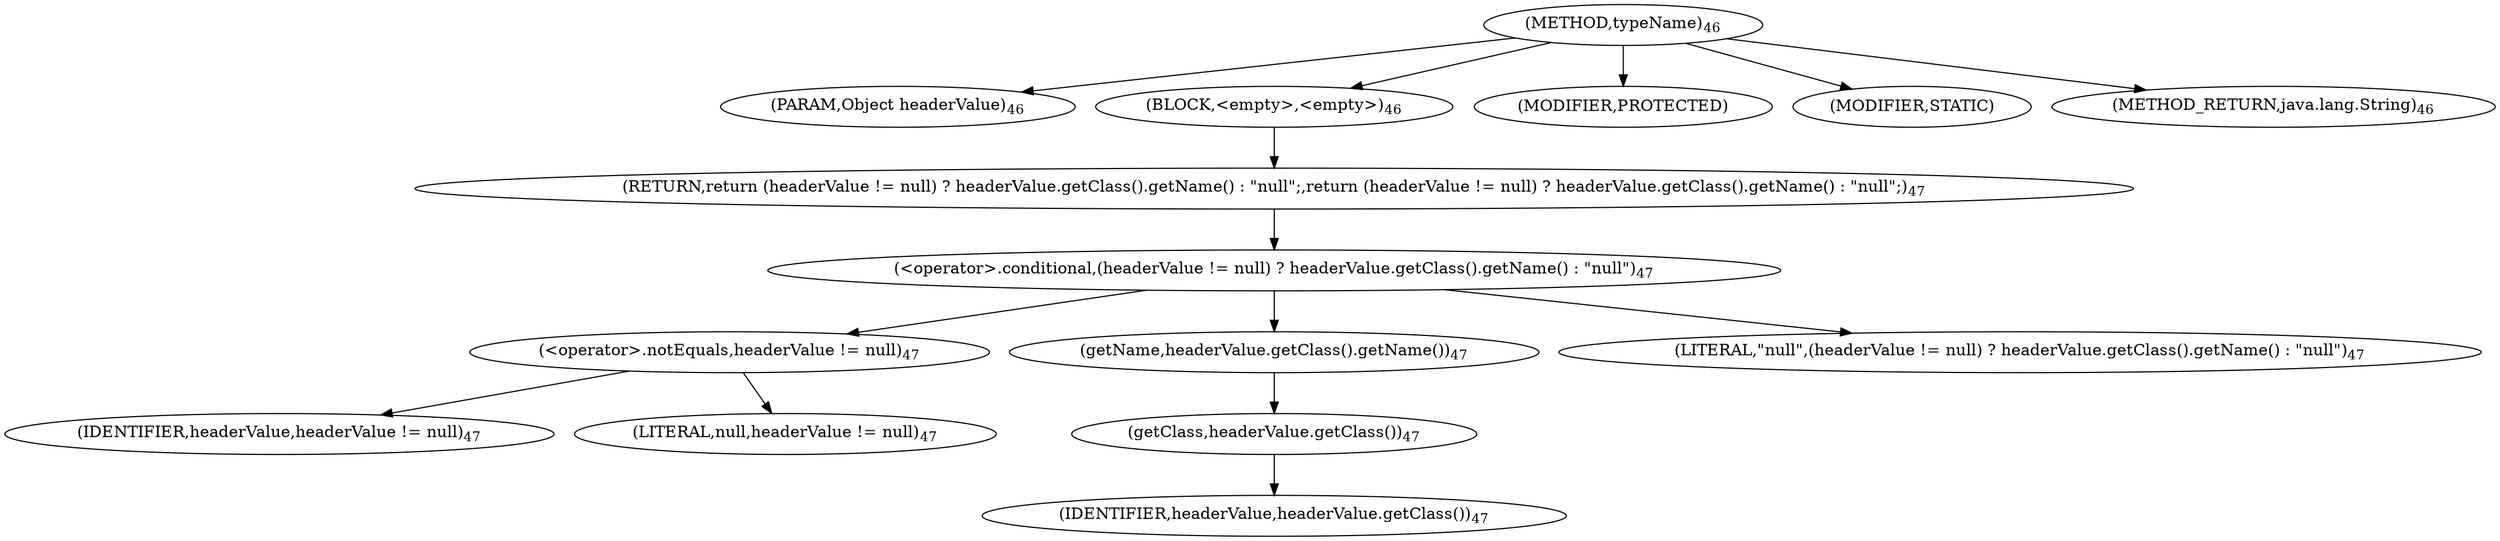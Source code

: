digraph "typeName" {  
"64" [label = <(METHOD,typeName)<SUB>46</SUB>> ]
"65" [label = <(PARAM,Object headerValue)<SUB>46</SUB>> ]
"66" [label = <(BLOCK,&lt;empty&gt;,&lt;empty&gt;)<SUB>46</SUB>> ]
"67" [label = <(RETURN,return (headerValue != null) ? headerValue.getClass().getName() : &quot;null&quot;;,return (headerValue != null) ? headerValue.getClass().getName() : &quot;null&quot;;)<SUB>47</SUB>> ]
"68" [label = <(&lt;operator&gt;.conditional,(headerValue != null) ? headerValue.getClass().getName() : &quot;null&quot;)<SUB>47</SUB>> ]
"69" [label = <(&lt;operator&gt;.notEquals,headerValue != null)<SUB>47</SUB>> ]
"70" [label = <(IDENTIFIER,headerValue,headerValue != null)<SUB>47</SUB>> ]
"71" [label = <(LITERAL,null,headerValue != null)<SUB>47</SUB>> ]
"72" [label = <(getName,headerValue.getClass().getName())<SUB>47</SUB>> ]
"73" [label = <(getClass,headerValue.getClass())<SUB>47</SUB>> ]
"74" [label = <(IDENTIFIER,headerValue,headerValue.getClass())<SUB>47</SUB>> ]
"75" [label = <(LITERAL,&quot;null&quot;,(headerValue != null) ? headerValue.getClass().getName() : &quot;null&quot;)<SUB>47</SUB>> ]
"76" [label = <(MODIFIER,PROTECTED)> ]
"77" [label = <(MODIFIER,STATIC)> ]
"78" [label = <(METHOD_RETURN,java.lang.String)<SUB>46</SUB>> ]
  "64" -> "65" 
  "64" -> "66" 
  "64" -> "76" 
  "64" -> "77" 
  "64" -> "78" 
  "66" -> "67" 
  "67" -> "68" 
  "68" -> "69" 
  "68" -> "72" 
  "68" -> "75" 
  "69" -> "70" 
  "69" -> "71" 
  "72" -> "73" 
  "73" -> "74" 
}
